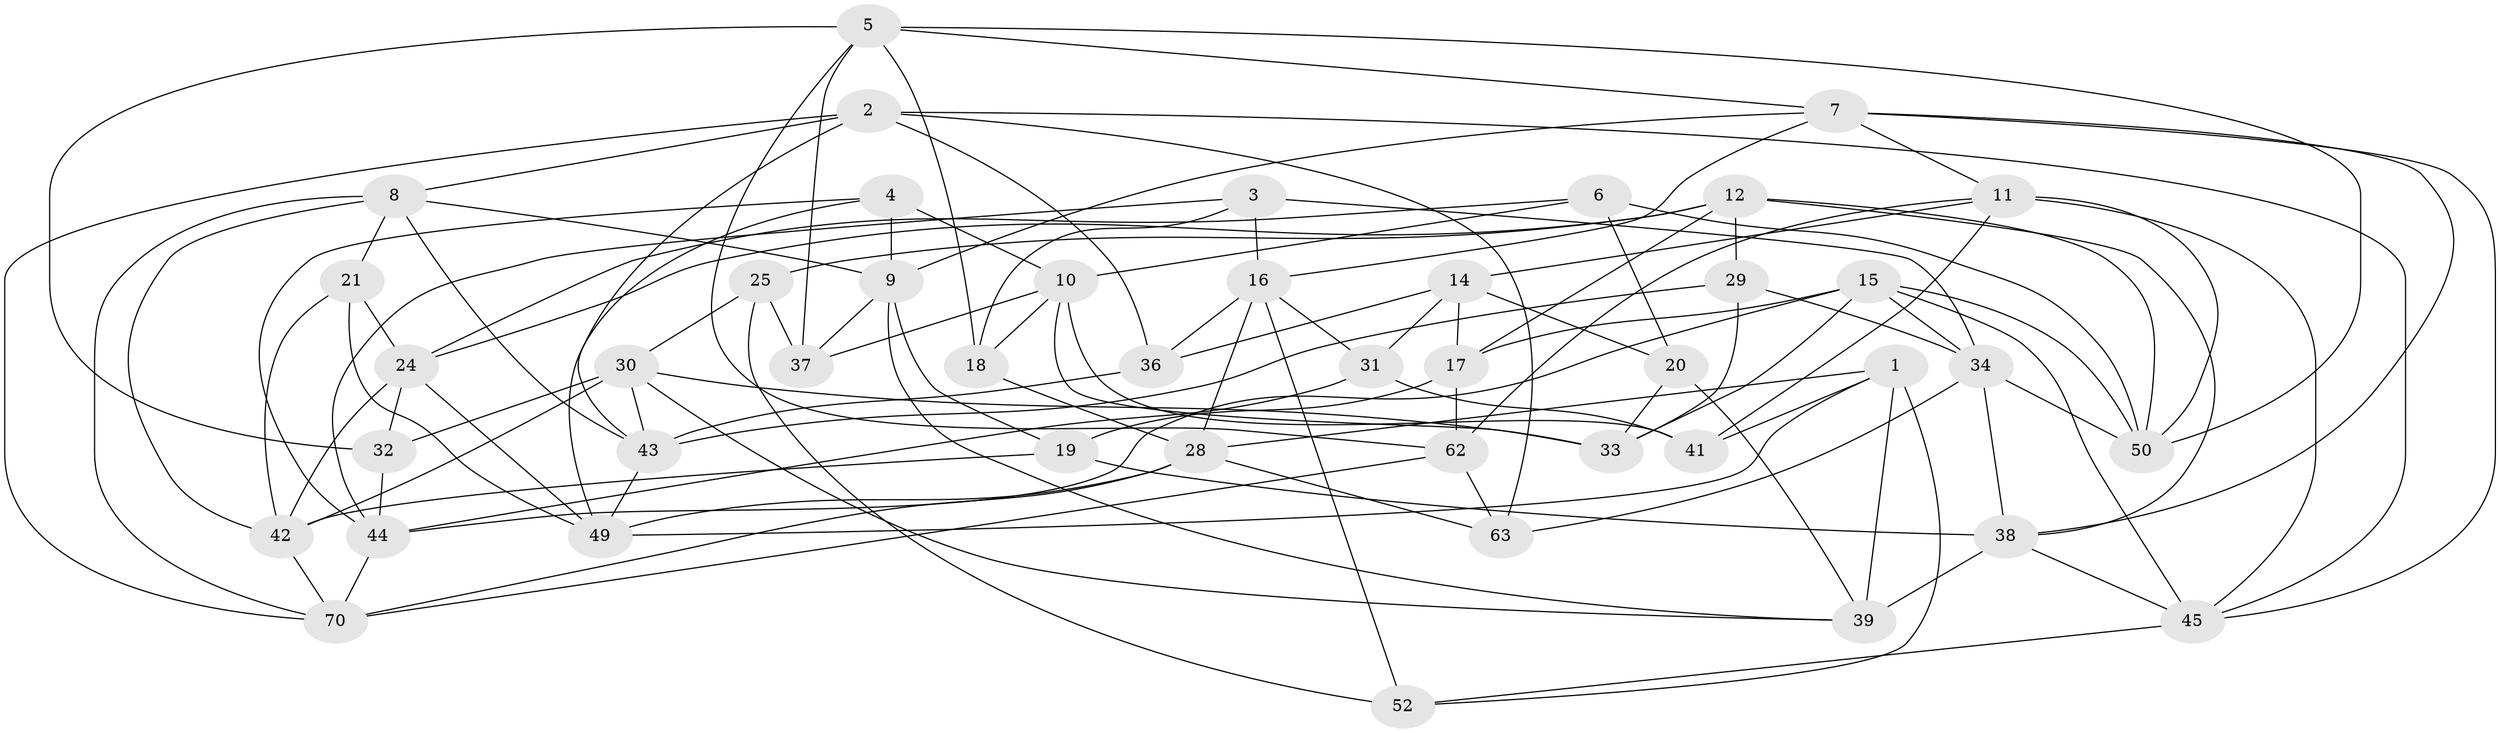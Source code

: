 // original degree distribution, {4: 1.0}
// Generated by graph-tools (version 1.1) at 2025/11/02/27/25 16:11:49]
// undirected, 44 vertices, 113 edges
graph export_dot {
graph [start="1"]
  node [color=gray90,style=filled];
  1 [super="+47"];
  2 [super="+55"];
  3;
  4;
  5 [super="+61"];
  6;
  7 [super="+35"];
  8 [super="+71"];
  9 [super="+27"];
  10 [super="+13"];
  11 [super="+22"];
  12 [super="+54"];
  14 [super="+48"];
  15 [super="+51"];
  16 [super="+23"];
  17 [super="+26"];
  18;
  19;
  20 [super="+40"];
  21;
  24 [super="+60"];
  25;
  28 [super="+46"];
  29;
  30 [super="+69"];
  31;
  32;
  33 [super="+64"];
  34 [super="+67"];
  36;
  37;
  38 [super="+53"];
  39 [super="+57"];
  41;
  42 [super="+65"];
  43 [super="+56"];
  44 [super="+73"];
  45 [super="+66"];
  49 [super="+58"];
  50 [super="+59"];
  52;
  62 [super="+68"];
  63;
  70 [super="+72"];
  1 -- 28;
  1 -- 39 [weight=2];
  1 -- 52;
  1 -- 41;
  1 -- 49;
  2 -- 63;
  2 -- 36;
  2 -- 43;
  2 -- 45;
  2 -- 70;
  2 -- 8;
  3 -- 34;
  3 -- 16;
  3 -- 44;
  3 -- 18;
  4 -- 9;
  4 -- 44;
  4 -- 49;
  4 -- 10;
  5 -- 18;
  5 -- 7;
  5 -- 32;
  5 -- 50;
  5 -- 37;
  5 -- 62;
  6 -- 20;
  6 -- 10;
  6 -- 50;
  6 -- 24;
  7 -- 16;
  7 -- 11;
  7 -- 9;
  7 -- 38;
  7 -- 45;
  8 -- 43;
  8 -- 9;
  8 -- 42;
  8 -- 21;
  8 -- 70;
  9 -- 19;
  9 -- 37;
  9 -- 39;
  10 -- 37;
  10 -- 18;
  10 -- 41;
  10 -- 33;
  11 -- 14;
  11 -- 62;
  11 -- 41;
  11 -- 50;
  11 -- 45;
  12 -- 29;
  12 -- 25;
  12 -- 17;
  12 -- 50;
  12 -- 38;
  12 -- 24;
  14 -- 36;
  14 -- 20 [weight=2];
  14 -- 17;
  14 -- 31;
  15 -- 50;
  15 -- 17;
  15 -- 45;
  15 -- 33;
  15 -- 34;
  15 -- 44;
  16 -- 52;
  16 -- 36;
  16 -- 28;
  16 -- 31;
  17 -- 62 [weight=2];
  17 -- 19;
  18 -- 28;
  19 -- 42;
  19 -- 38;
  20 -- 33 [weight=2];
  20 -- 39;
  21 -- 24;
  21 -- 42;
  21 -- 49;
  24 -- 42;
  24 -- 49;
  24 -- 32;
  25 -- 37;
  25 -- 52;
  25 -- 30;
  28 -- 63;
  28 -- 49;
  28 -- 70;
  29 -- 33;
  29 -- 43;
  29 -- 34;
  30 -- 33;
  30 -- 42;
  30 -- 43;
  30 -- 32;
  30 -- 39;
  31 -- 41;
  31 -- 44;
  32 -- 44;
  34 -- 50;
  34 -- 63;
  34 -- 38;
  36 -- 43;
  38 -- 39;
  38 -- 45;
  42 -- 70;
  43 -- 49;
  44 -- 70;
  45 -- 52;
  62 -- 70;
  62 -- 63;
}
